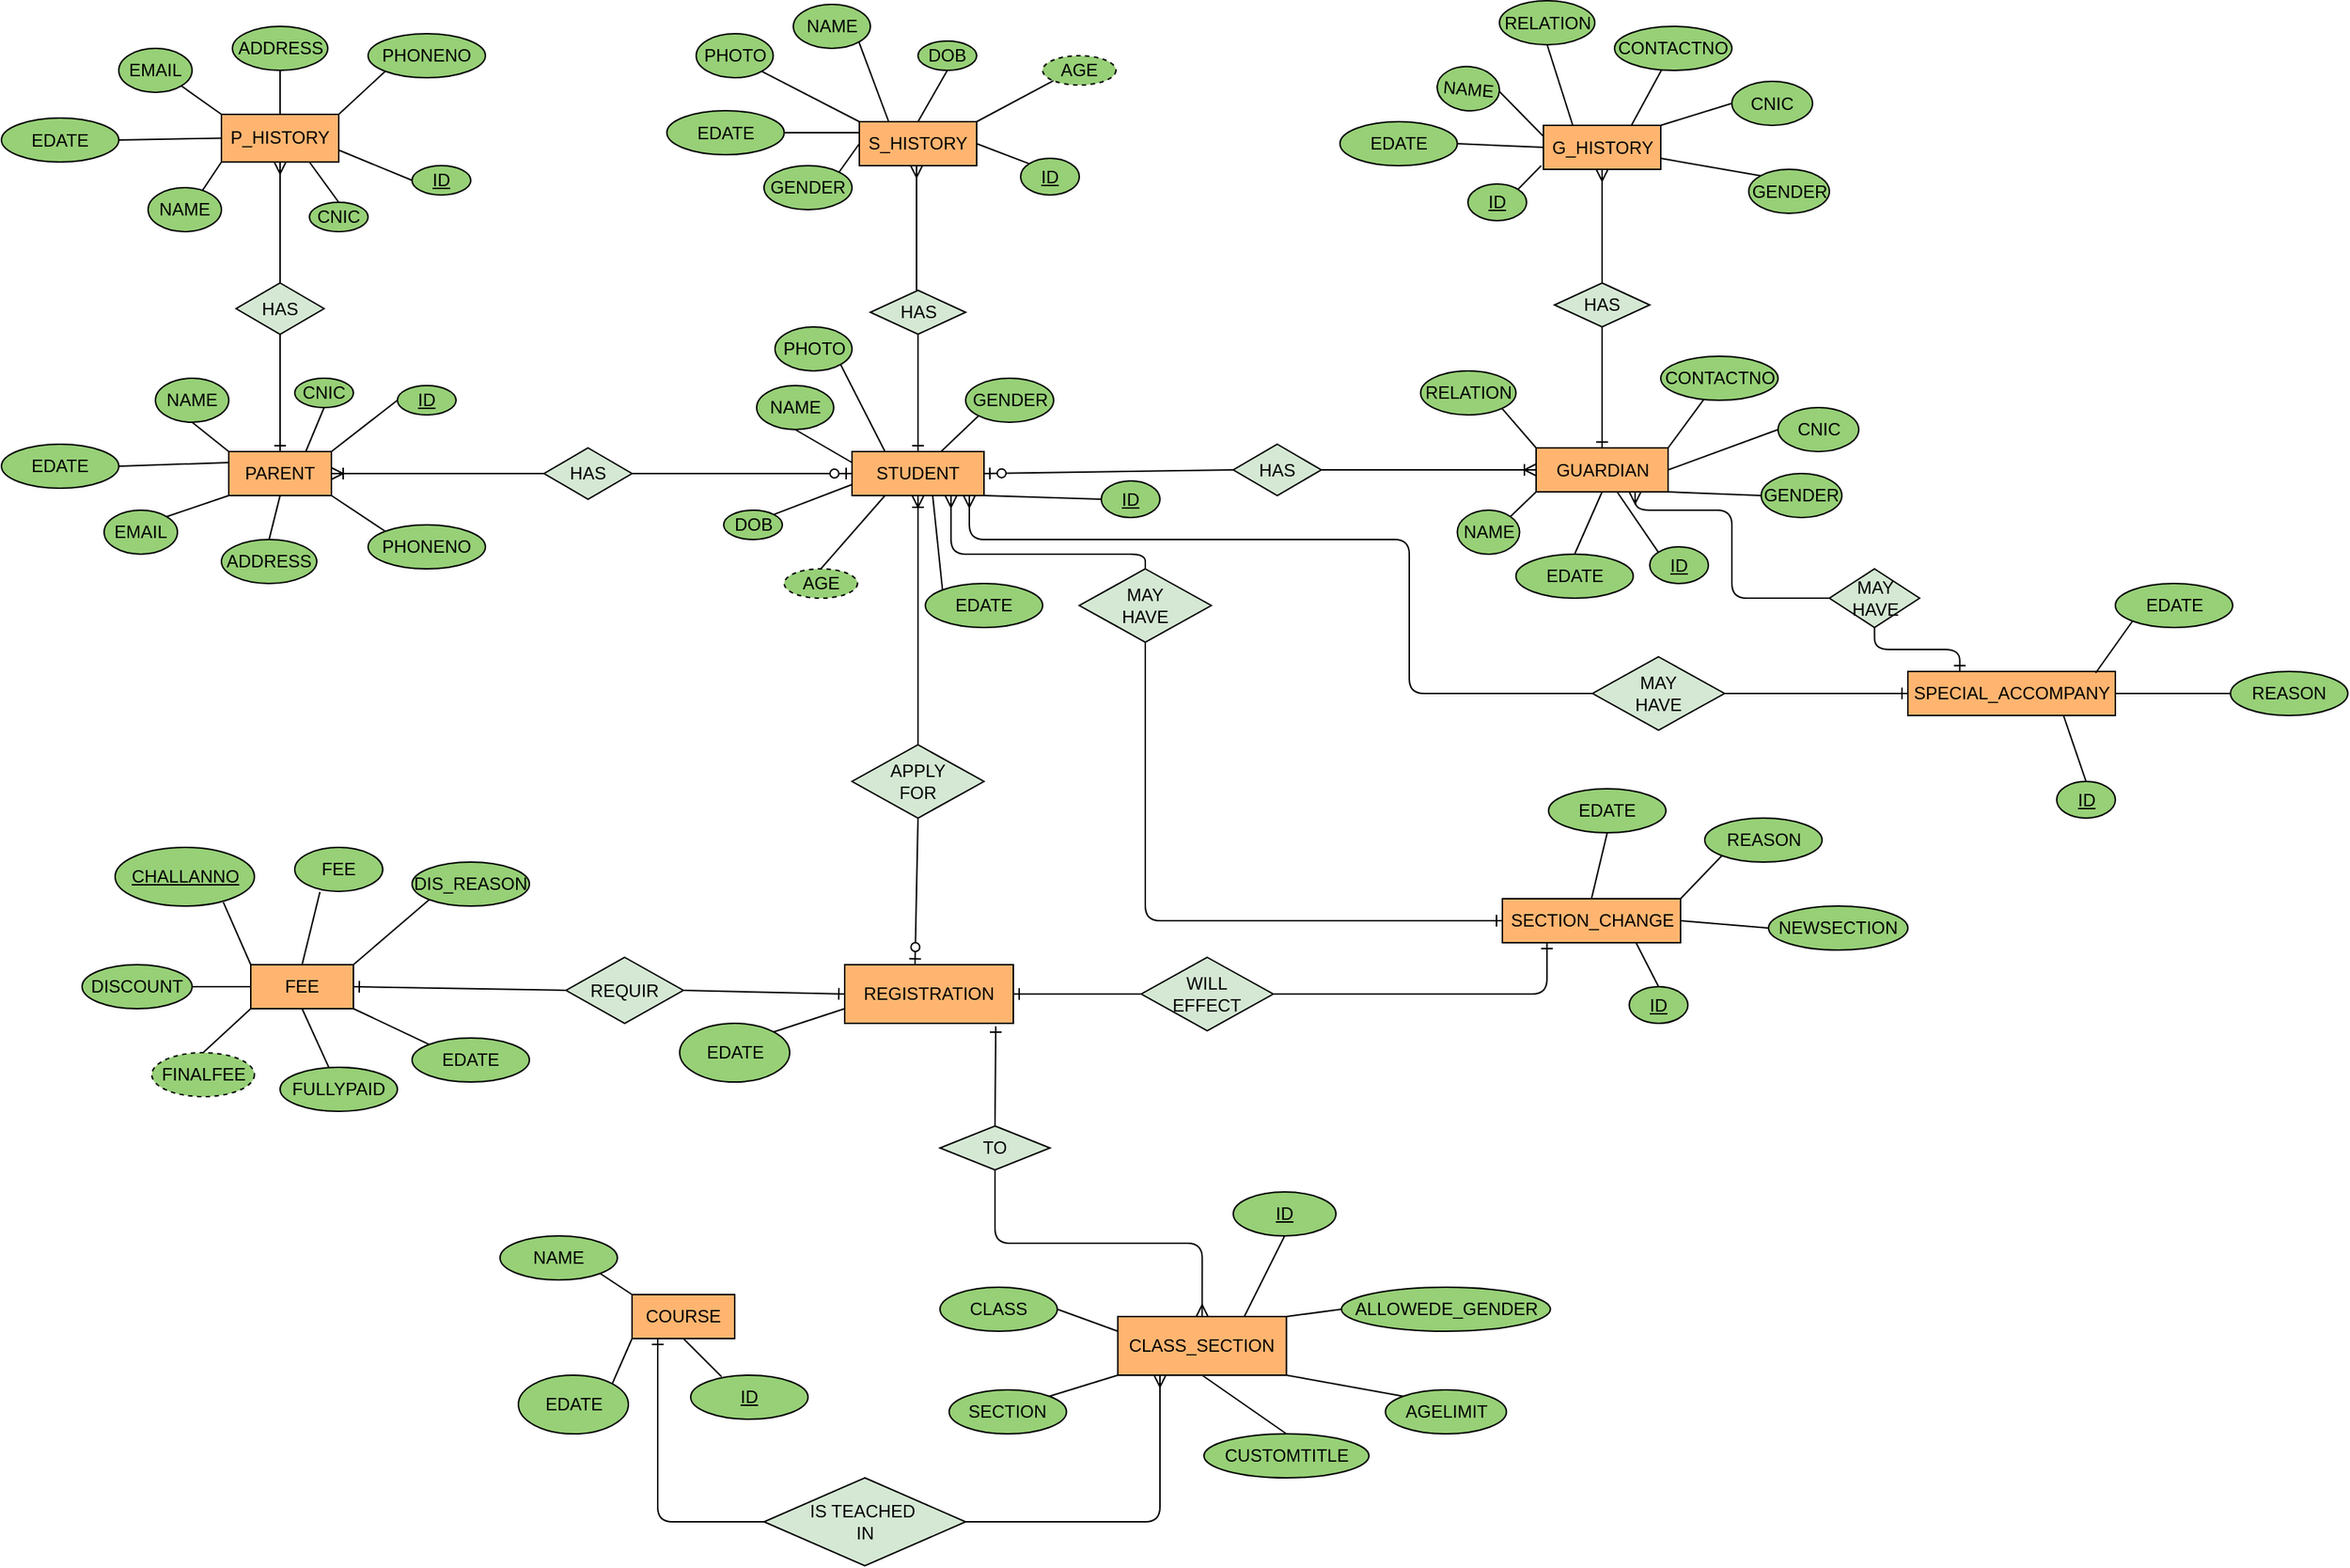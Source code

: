 <mxfile version="13.1.12" type="device"><diagram id="8uD-jXhlBX8NtSj0r2oE" name="Page-1"><mxGraphModel dx="1773" dy="402" grid="1" gridSize="10" guides="1" tooltips="1" connect="1" arrows="1" fold="1" page="1" pageScale="1" pageWidth="850" pageHeight="1400" math="0" shadow="0"><root><mxCell id="0"/><mxCell id="1" parent="0"/><mxCell id="AnhiPm68KOWgDpYzOY9c-1" value="STUDENT" style="whiteSpace=wrap;html=1;align=center;fillColor=#FFB570;" parent="1" vertex="1"><mxGeometry x="540" y="340" width="90" height="30" as="geometry"/></mxCell><mxCell id="AnhiPm68KOWgDpYzOY9c-2" value="ID" style="ellipse;whiteSpace=wrap;html=1;align=center;fontStyle=4;fillColor=#97D077;" parent="1" vertex="1"><mxGeometry x="710" y="360" width="40" height="25" as="geometry"/></mxCell><mxCell id="AnhiPm68KOWgDpYzOY9c-5" value="DOB" style="ellipse;whiteSpace=wrap;html=1;align=center;fillColor=#97D077;" parent="1" vertex="1"><mxGeometry x="452.5" y="380" width="40" height="20" as="geometry"/></mxCell><mxCell id="AnhiPm68KOWgDpYzOY9c-6" value="GENDER" style="ellipse;whiteSpace=wrap;html=1;align=center;fillColor=#97D077;" parent="1" vertex="1"><mxGeometry x="617.5" y="290" width="60" height="30" as="geometry"/></mxCell><mxCell id="AnhiPm68KOWgDpYzOY9c-7" value="AGE" style="ellipse;whiteSpace=wrap;html=1;align=center;dashed=1;fillColor=#97D077;" parent="1" vertex="1"><mxGeometry x="493.75" y="420" width="50" height="20" as="geometry"/></mxCell><mxCell id="AnhiPm68KOWgDpYzOY9c-8" value="NAME" style="ellipse;whiteSpace=wrap;html=1;align=center;fillColor=#97D077;" parent="1" vertex="1"><mxGeometry x="475" y="295" width="52.5" height="30" as="geometry"/></mxCell><mxCell id="AnhiPm68KOWgDpYzOY9c-9" value="HAS" style="shape=rhombus;perimeter=rhombusPerimeter;whiteSpace=wrap;html=1;align=center;fillColor=#D5E8D4;" parent="1" vertex="1"><mxGeometry x="552.5" y="230" width="65" height="30" as="geometry"/></mxCell><mxCell id="AnhiPm68KOWgDpYzOY9c-10" value="S_HISTORY" style="whiteSpace=wrap;html=1;align=center;fillColor=#FFB570;" parent="1" vertex="1"><mxGeometry x="545" y="115" width="80" height="30" as="geometry"/></mxCell><mxCell id="AnhiPm68KOWgDpYzOY9c-14" value="PARENT" style="whiteSpace=wrap;html=1;align=center;fillColor=#FFB570;" parent="1" vertex="1"><mxGeometry x="115" y="340" width="70" height="30" as="geometry"/></mxCell><mxCell id="AnhiPm68KOWgDpYzOY9c-15" value="HAS" style="shape=rhombus;perimeter=rhombusPerimeter;whiteSpace=wrap;html=1;align=center;fillColor=#D5E8D4;" parent="1" vertex="1"><mxGeometry x="120" y="225" width="60" height="35" as="geometry"/></mxCell><mxCell id="AnhiPm68KOWgDpYzOY9c-16" value="P_HISTORY" style="whiteSpace=wrap;html=1;align=center;fillColor=#FFB570;" parent="1" vertex="1"><mxGeometry x="110" y="110" width="80" height="32.5" as="geometry"/></mxCell><mxCell id="AnhiPm68KOWgDpYzOY9c-19" value="G_HISTORY" style="whiteSpace=wrap;html=1;align=center;fillColor=#FFB570;" parent="1" vertex="1"><mxGeometry x="1011.5" y="117.5" width="80" height="30" as="geometry"/></mxCell><mxCell id="AnhiPm68KOWgDpYzOY9c-20" value="HAS" style="shape=rhombus;perimeter=rhombusPerimeter;whiteSpace=wrap;html=1;align=center;fillColor=#D5E8D4;" parent="1" vertex="1"><mxGeometry x="1019" y="225" width="65" height="30" as="geometry"/></mxCell><mxCell id="AnhiPm68KOWgDpYzOY9c-21" value="GUARDIAN" style="whiteSpace=wrap;html=1;align=center;fillColor=#FFB570;" parent="1" vertex="1"><mxGeometry x="1006.5" y="337.5" width="90" height="30" as="geometry"/></mxCell><mxCell id="AnhiPm68KOWgDpYzOY9c-26" value="NAME" style="ellipse;whiteSpace=wrap;html=1;align=center;fillColor=#97D077;" parent="1" vertex="1"><mxGeometry x="500" y="35" width="52.5" height="30" as="geometry"/></mxCell><mxCell id="AnhiPm68KOWgDpYzOY9c-27" value="GENDER" style="ellipse;whiteSpace=wrap;html=1;align=center;fillColor=#97D077;" parent="1" vertex="1"><mxGeometry x="480" y="145" width="60" height="30" as="geometry"/></mxCell><mxCell id="AnhiPm68KOWgDpYzOY9c-28" value="AGE" style="ellipse;whiteSpace=wrap;html=1;align=center;dashed=1;fillColor=#97D077;" parent="1" vertex="1"><mxGeometry x="670" y="70" width="50" height="20" as="geometry"/></mxCell><mxCell id="AnhiPm68KOWgDpYzOY9c-29" value="DOB" style="ellipse;whiteSpace=wrap;html=1;align=center;fillColor=#97D077;" parent="1" vertex="1"><mxGeometry x="585" y="60" width="40" height="20" as="geometry"/></mxCell><mxCell id="AnhiPm68KOWgDpYzOY9c-30" value="ID" style="ellipse;whiteSpace=wrap;html=1;align=center;fontStyle=4;fillColor=#97D077;" parent="1" vertex="1"><mxGeometry x="655" y="140" width="40" height="25" as="geometry"/></mxCell><mxCell id="AnhiPm68KOWgDpYzOY9c-32" value="" style="endArrow=none;html=1;rounded=0;exitX=1;exitY=0;exitDx=0;exitDy=0;entryX=0;entryY=0.5;entryDx=0;entryDy=0;" parent="1" source="AnhiPm68KOWgDpYzOY9c-27" target="AnhiPm68KOWgDpYzOY9c-10" edge="1"><mxGeometry relative="1" as="geometry"><mxPoint x="495" y="230" as="sourcePoint"/><mxPoint x="655" y="230" as="targetPoint"/></mxGeometry></mxCell><mxCell id="AnhiPm68KOWgDpYzOY9c-33" value="" style="endArrow=none;html=1;rounded=0;exitX=1;exitY=1;exitDx=0;exitDy=0;entryX=0.25;entryY=0;entryDx=0;entryDy=0;" parent="1" source="AnhiPm68KOWgDpYzOY9c-26" target="AnhiPm68KOWgDpYzOY9c-10" edge="1"><mxGeometry relative="1" as="geometry"><mxPoint x="531.25" y="165" as="sourcePoint"/><mxPoint x="555" y="165" as="targetPoint"/></mxGeometry></mxCell><mxCell id="AnhiPm68KOWgDpYzOY9c-34" value="" style="endArrow=none;html=1;rounded=0;exitX=0.5;exitY=1;exitDx=0;exitDy=0;entryX=0.5;entryY=0;entryDx=0;entryDy=0;" parent="1" source="AnhiPm68KOWgDpYzOY9c-29" target="AnhiPm68KOWgDpYzOY9c-10" edge="1"><mxGeometry relative="1" as="geometry"><mxPoint x="562.223" y="125.657" as="sourcePoint"/><mxPoint x="575" y="150" as="targetPoint"/></mxGeometry></mxCell><mxCell id="AnhiPm68KOWgDpYzOY9c-35" value="" style="endArrow=none;html=1;rounded=0;exitX=0;exitY=1;exitDx=0;exitDy=0;entryX=1;entryY=0;entryDx=0;entryDy=0;" parent="1" source="AnhiPm68KOWgDpYzOY9c-28" target="AnhiPm68KOWgDpYzOY9c-10" edge="1"><mxGeometry relative="1" as="geometry"><mxPoint x="610" y="125" as="sourcePoint"/><mxPoint x="595" y="150" as="targetPoint"/></mxGeometry></mxCell><mxCell id="AnhiPm68KOWgDpYzOY9c-36" value="" style="endArrow=none;html=1;rounded=0;exitX=0;exitY=0;exitDx=0;exitDy=0;entryX=1;entryY=0.5;entryDx=0;entryDy=0;" parent="1" source="AnhiPm68KOWgDpYzOY9c-30" target="AnhiPm68KOWgDpYzOY9c-10" edge="1"><mxGeometry relative="1" as="geometry"><mxPoint x="655" y="130" as="sourcePoint"/><mxPoint x="635" y="150" as="targetPoint"/></mxGeometry></mxCell><mxCell id="AnhiPm68KOWgDpYzOY9c-37" value="" style="endArrow=none;html=1;rounded=0;exitX=0.5;exitY=1;exitDx=0;exitDy=0;entryX=0;entryY=0.25;entryDx=0;entryDy=0;" parent="1" source="AnhiPm68KOWgDpYzOY9c-8" target="AnhiPm68KOWgDpYzOY9c-1" edge="1"><mxGeometry relative="1" as="geometry"><mxPoint x="531.25" y="165" as="sourcePoint"/><mxPoint x="555" y="165" as="targetPoint"/></mxGeometry></mxCell><mxCell id="AnhiPm68KOWgDpYzOY9c-38" value="" style="endArrow=none;html=1;rounded=0;exitX=0;exitY=1;exitDx=0;exitDy=0;" parent="1" source="AnhiPm68KOWgDpYzOY9c-6" target="AnhiPm68KOWgDpYzOY9c-1" edge="1"><mxGeometry relative="1" as="geometry"><mxPoint x="547.223" y="315.657" as="sourcePoint"/><mxPoint x="550" y="337.5" as="targetPoint"/></mxGeometry></mxCell><mxCell id="AnhiPm68KOWgDpYzOY9c-39" value="" style="endArrow=none;html=1;rounded=0;exitX=0;exitY=0.5;exitDx=0;exitDy=0;entryX=1;entryY=1;entryDx=0;entryDy=0;" parent="1" source="AnhiPm68KOWgDpYzOY9c-2" target="AnhiPm68KOWgDpYzOY9c-1" edge="1"><mxGeometry relative="1" as="geometry"><mxPoint x="636.287" y="315.607" as="sourcePoint"/><mxPoint x="616.069" y="330" as="targetPoint"/></mxGeometry></mxCell><mxCell id="AnhiPm68KOWgDpYzOY9c-40" value="" style="endArrow=none;html=1;rounded=0;exitX=0.5;exitY=0;exitDx=0;exitDy=0;entryX=0.25;entryY=1;entryDx=0;entryDy=0;" parent="1" source="AnhiPm68KOWgDpYzOY9c-7" target="AnhiPm68KOWgDpYzOY9c-1" edge="1"><mxGeometry relative="1" as="geometry"><mxPoint x="665" y="367.5" as="sourcePoint"/><mxPoint x="640" y="360" as="targetPoint"/></mxGeometry></mxCell><mxCell id="AnhiPm68KOWgDpYzOY9c-41" value="" style="endArrow=none;html=1;rounded=0;exitX=1;exitY=0;exitDx=0;exitDy=0;entryX=0;entryY=0.75;entryDx=0;entryDy=0;" parent="1" source="AnhiPm68KOWgDpYzOY9c-5" target="AnhiPm68KOWgDpYzOY9c-1" edge="1"><mxGeometry relative="1" as="geometry"><mxPoint x="595" y="380" as="sourcePoint"/><mxPoint x="595" y="360" as="targetPoint"/></mxGeometry></mxCell><mxCell id="AnhiPm68KOWgDpYzOY9c-43" value="NAME" style="ellipse;whiteSpace=wrap;html=1;align=center;fillColor=#97D077;" parent="1" vertex="1"><mxGeometry x="65" y="290" width="50" height="30" as="geometry"/></mxCell><mxCell id="AnhiPm68KOWgDpYzOY9c-44" value="EMAIL" style="ellipse;whiteSpace=wrap;html=1;align=center;fillColor=#97D077;" parent="1" vertex="1"><mxGeometry x="30" y="380" width="50" height="30" as="geometry"/></mxCell><mxCell id="AnhiPm68KOWgDpYzOY9c-45" value="ADDRESS" style="ellipse;whiteSpace=wrap;html=1;align=center;fillColor=#97D077;" parent="1" vertex="1"><mxGeometry x="110" y="400" width="65" height="30" as="geometry"/></mxCell><mxCell id="AnhiPm68KOWgDpYzOY9c-46" value="PHONENO" style="ellipse;whiteSpace=wrap;html=1;align=center;fillColor=#97D077;" parent="1" vertex="1"><mxGeometry x="210" y="390" width="80" height="30" as="geometry"/></mxCell><mxCell id="AnhiPm68KOWgDpYzOY9c-47" value="CNIC" style="ellipse;whiteSpace=wrap;html=1;align=center;fillColor=#97D077;" parent="1" vertex="1"><mxGeometry x="160" y="290" width="40" height="20" as="geometry"/></mxCell><mxCell id="AnhiPm68KOWgDpYzOY9c-49" value="NAME" style="ellipse;whiteSpace=wrap;html=1;align=center;fillColor=#97D077;" parent="1" vertex="1"><mxGeometry x="60" y="160" width="50" height="30" as="geometry"/></mxCell><mxCell id="AnhiPm68KOWgDpYzOY9c-50" value="CNIC" style="ellipse;whiteSpace=wrap;html=1;align=center;fillColor=#97D077;" parent="1" vertex="1"><mxGeometry x="170" y="170" width="40" height="20" as="geometry"/></mxCell><mxCell id="AnhiPm68KOWgDpYzOY9c-51" value="EMAIL" style="ellipse;whiteSpace=wrap;html=1;align=center;fillColor=#97D077;" parent="1" vertex="1"><mxGeometry x="40" y="65" width="50" height="30" as="geometry"/></mxCell><mxCell id="AnhiPm68KOWgDpYzOY9c-52" value="PHONENO" style="ellipse;whiteSpace=wrap;html=1;align=center;fillColor=#97D077;" parent="1" vertex="1"><mxGeometry x="210" y="55" width="80" height="30" as="geometry"/></mxCell><mxCell id="AnhiPm68KOWgDpYzOY9c-53" value="ADDRESS" style="ellipse;whiteSpace=wrap;html=1;align=center;fillColor=#97D077;" parent="1" vertex="1"><mxGeometry x="117.5" y="50" width="65" height="30" as="geometry"/></mxCell><mxCell id="AnhiPm68KOWgDpYzOY9c-54" value="&lt;u&gt;ID&lt;/u&gt;" style="ellipse;whiteSpace=wrap;html=1;align=center;fillColor=#97D077;" parent="1" vertex="1"><mxGeometry x="230" y="295" width="40" height="20" as="geometry"/></mxCell><mxCell id="AnhiPm68KOWgDpYzOY9c-57" value="&lt;u&gt;ID&lt;/u&gt;" style="ellipse;whiteSpace=wrap;html=1;align=center;fillColor=#97D077;" parent="1" vertex="1"><mxGeometry x="240" y="145" width="40" height="20" as="geometry"/></mxCell><mxCell id="AnhiPm68KOWgDpYzOY9c-61" value="" style="endArrow=none;html=1;rounded=0;exitX=0.5;exitY=0;exitDx=0;exitDy=0;entryX=0.5;entryY=1;entryDx=0;entryDy=0;" parent="1" source="AnhiPm68KOWgDpYzOY9c-45" target="AnhiPm68KOWgDpYzOY9c-14" edge="1"><mxGeometry relative="1" as="geometry"><mxPoint x="340" y="330" as="sourcePoint"/><mxPoint x="500" y="330" as="targetPoint"/></mxGeometry></mxCell><mxCell id="AnhiPm68KOWgDpYzOY9c-62" value="" style="endArrow=none;html=1;rounded=0;exitX=0;exitY=0;exitDx=0;exitDy=0;entryX=1;entryY=1;entryDx=0;entryDy=0;" parent="1" source="AnhiPm68KOWgDpYzOY9c-46" target="AnhiPm68KOWgDpYzOY9c-14" edge="1"><mxGeometry relative="1" as="geometry"><mxPoint x="152.5" y="420" as="sourcePoint"/><mxPoint x="160" y="380" as="targetPoint"/></mxGeometry></mxCell><mxCell id="AnhiPm68KOWgDpYzOY9c-63" value="" style="endArrow=none;html=1;rounded=0;exitX=0;exitY=0.5;exitDx=0;exitDy=0;entryX=1;entryY=0;entryDx=0;entryDy=0;" parent="1" source="AnhiPm68KOWgDpYzOY9c-54" target="AnhiPm68KOWgDpYzOY9c-14" edge="1"><mxGeometry relative="1" as="geometry"><mxPoint x="221.716" y="394.393" as="sourcePoint"/><mxPoint x="195" y="380" as="targetPoint"/></mxGeometry></mxCell><mxCell id="AnhiPm68KOWgDpYzOY9c-64" value="" style="endArrow=none;html=1;rounded=0;exitX=0.5;exitY=1;exitDx=0;exitDy=0;entryX=0.75;entryY=0;entryDx=0;entryDy=0;" parent="1" source="AnhiPm68KOWgDpYzOY9c-47" target="AnhiPm68KOWgDpYzOY9c-14" edge="1"><mxGeometry relative="1" as="geometry"><mxPoint x="230" y="325" as="sourcePoint"/><mxPoint x="195" y="350" as="targetPoint"/></mxGeometry></mxCell><mxCell id="AnhiPm68KOWgDpYzOY9c-65" value="" style="endArrow=none;html=1;rounded=0;exitX=0.5;exitY=1;exitDx=0;exitDy=0;entryX=0;entryY=0;entryDx=0;entryDy=0;" parent="1" source="AnhiPm68KOWgDpYzOY9c-43" target="AnhiPm68KOWgDpYzOY9c-14" edge="1"><mxGeometry relative="1" as="geometry"><mxPoint x="190" y="320" as="sourcePoint"/><mxPoint x="177.5" y="350" as="targetPoint"/></mxGeometry></mxCell><mxCell id="AnhiPm68KOWgDpYzOY9c-66" value="" style="endArrow=none;html=1;rounded=0;exitX=1;exitY=0;exitDx=0;exitDy=0;entryX=0;entryY=1;entryDx=0;entryDy=0;" parent="1" source="AnhiPm68KOWgDpYzOY9c-44" target="AnhiPm68KOWgDpYzOY9c-14" edge="1"><mxGeometry relative="1" as="geometry"><mxPoint x="105" y="335" as="sourcePoint"/><mxPoint x="125" y="350" as="targetPoint"/></mxGeometry></mxCell><mxCell id="AnhiPm68KOWgDpYzOY9c-67" value="" style="endArrow=none;html=1;rounded=0;exitX=0.74;exitY=0.067;exitDx=0;exitDy=0;exitPerimeter=0;entryX=0;entryY=1;entryDx=0;entryDy=0;" parent="1" source="AnhiPm68KOWgDpYzOY9c-49" target="AnhiPm68KOWgDpYzOY9c-16" edge="1"><mxGeometry relative="1" as="geometry"><mxPoint x="340" y="130" as="sourcePoint"/><mxPoint x="500" y="130" as="targetPoint"/></mxGeometry></mxCell><mxCell id="AnhiPm68KOWgDpYzOY9c-68" value="" style="endArrow=none;html=1;rounded=0;exitX=0.75;exitY=1;exitDx=0;exitDy=0;entryX=0.5;entryY=0;entryDx=0;entryDy=0;" parent="1" source="AnhiPm68KOWgDpYzOY9c-16" target="AnhiPm68KOWgDpYzOY9c-50" edge="1"><mxGeometry relative="1" as="geometry"><mxPoint x="117" y="177.01" as="sourcePoint"/><mxPoint x="120" y="152.5" as="targetPoint"/></mxGeometry></mxCell><mxCell id="AnhiPm68KOWgDpYzOY9c-69" value="" style="endArrow=none;html=1;rounded=0;exitX=1;exitY=0.75;exitDx=0;exitDy=0;entryX=0;entryY=0.5;entryDx=0;entryDy=0;" parent="1" source="AnhiPm68KOWgDpYzOY9c-16" target="AnhiPm68KOWgDpYzOY9c-57" edge="1"><mxGeometry relative="1" as="geometry"><mxPoint x="180" y="152.5" as="sourcePoint"/><mxPoint x="200" y="180" as="targetPoint"/></mxGeometry></mxCell><mxCell id="AnhiPm68KOWgDpYzOY9c-70" value="" style="endArrow=none;html=1;rounded=0;exitX=1;exitY=0;exitDx=0;exitDy=0;entryX=0;entryY=1;entryDx=0;entryDy=0;" parent="1" source="AnhiPm68KOWgDpYzOY9c-16" target="AnhiPm68KOWgDpYzOY9c-52" edge="1"><mxGeometry relative="1" as="geometry"><mxPoint x="200" y="144.375" as="sourcePoint"/><mxPoint x="230" y="160" as="targetPoint"/></mxGeometry></mxCell><mxCell id="AnhiPm68KOWgDpYzOY9c-71" value="" style="endArrow=none;html=1;rounded=0;exitX=0.5;exitY=0;exitDx=0;exitDy=0;entryX=0.5;entryY=1;entryDx=0;entryDy=0;" parent="1" source="AnhiPm68KOWgDpYzOY9c-16" target="AnhiPm68KOWgDpYzOY9c-53" edge="1"><mxGeometry relative="1" as="geometry"><mxPoint x="200" y="120" as="sourcePoint"/><mxPoint x="230" y="110" as="targetPoint"/></mxGeometry></mxCell><mxCell id="AnhiPm68KOWgDpYzOY9c-72" value="" style="endArrow=none;html=1;rounded=0;exitX=0;exitY=0;exitDx=0;exitDy=0;entryX=1;entryY=1;entryDx=0;entryDy=0;" parent="1" source="AnhiPm68KOWgDpYzOY9c-16" target="AnhiPm68KOWgDpYzOY9c-51" edge="1"><mxGeometry relative="1" as="geometry"><mxPoint x="160" y="120" as="sourcePoint"/><mxPoint x="160" y="90" as="targetPoint"/></mxGeometry></mxCell><mxCell id="AnhiPm68KOWgDpYzOY9c-74" value="ID" style="ellipse;whiteSpace=wrap;html=1;align=center;fontStyle=4;fillColor=#97D077;" parent="1" vertex="1"><mxGeometry x="960" y="157.5" width="40" height="25" as="geometry"/></mxCell><mxCell id="AnhiPm68KOWgDpYzOY9c-75" value="NAME" style="ellipse;whiteSpace=wrap;html=1;align=center;fillColor=#97D077;rotation=5;" parent="1" vertex="1"><mxGeometry x="939" y="77.5" width="42.5" height="30" as="geometry"/></mxCell><mxCell id="AnhiPm68KOWgDpYzOY9c-76" value="CONTACTNO" style="ellipse;whiteSpace=wrap;html=1;align=center;fillColor=#97D077;" parent="1" vertex="1"><mxGeometry x="1060" y="50" width="80" height="30" as="geometry"/></mxCell><mxCell id="AnhiPm68KOWgDpYzOY9c-77" value="CNIC" style="ellipse;whiteSpace=wrap;html=1;align=center;fillColor=#97D077;" parent="1" vertex="1"><mxGeometry x="1140" y="87.5" width="55" height="30" as="geometry"/></mxCell><mxCell id="AnhiPm68KOWgDpYzOY9c-80" value="GENDER" style="ellipse;whiteSpace=wrap;html=1;align=center;fillColor=#97D077;" parent="1" vertex="1"><mxGeometry x="1151.5" y="147.5" width="55" height="30" as="geometry"/></mxCell><mxCell id="AnhiPm68KOWgDpYzOY9c-82" value="RELATION" style="ellipse;whiteSpace=wrap;html=1;align=center;fillColor=#97D077;" parent="1" vertex="1"><mxGeometry x="981.5" y="32.5" width="65" height="30" as="geometry"/></mxCell><mxCell id="AnhiPm68KOWgDpYzOY9c-84" value="ID" style="ellipse;whiteSpace=wrap;html=1;align=center;fontStyle=4;fillColor=#97D077;" parent="1" vertex="1"><mxGeometry x="1084" y="405" width="40" height="25" as="geometry"/></mxCell><mxCell id="AnhiPm68KOWgDpYzOY9c-87" value="RELATION" style="ellipse;whiteSpace=wrap;html=1;align=center;fillColor=#97D077;" parent="1" vertex="1"><mxGeometry x="927.75" y="285" width="65" height="30" as="geometry"/></mxCell><mxCell id="AnhiPm68KOWgDpYzOY9c-88" value="CONTACTNO" style="ellipse;whiteSpace=wrap;html=1;align=center;fillColor=#97D077;" parent="1" vertex="1"><mxGeometry x="1091.5" y="275" width="80" height="30" as="geometry"/></mxCell><mxCell id="AnhiPm68KOWgDpYzOY9c-89" value="CNIC" style="ellipse;whiteSpace=wrap;html=1;align=center;fillColor=#97D077;" parent="1" vertex="1"><mxGeometry x="1171.5" y="310" width="55" height="30" as="geometry"/></mxCell><mxCell id="AnhiPm68KOWgDpYzOY9c-90" value="GENDER" style="ellipse;whiteSpace=wrap;html=1;align=center;fillColor=#97D077;" parent="1" vertex="1"><mxGeometry x="1160" y="355" width="55" height="30" as="geometry"/></mxCell><mxCell id="AnhiPm68KOWgDpYzOY9c-91" value="NAME" style="ellipse;whiteSpace=wrap;html=1;align=center;fillColor=#97D077;" parent="1" vertex="1"><mxGeometry x="952.75" y="380" width="42.5" height="30" as="geometry"/></mxCell><mxCell id="AnhiPm68KOWgDpYzOY9c-96" value="" style="endArrow=none;html=1;rounded=0;exitX=0.5;exitY=1;exitDx=0;exitDy=0;entryX=0.25;entryY=0;entryDx=0;entryDy=0;" parent="1" source="AnhiPm68KOWgDpYzOY9c-82" target="AnhiPm68KOWgDpYzOY9c-19" edge="1"><mxGeometry relative="1" as="geometry"><mxPoint x="1090" y="225" as="sourcePoint"/><mxPoint x="1250" y="225" as="targetPoint"/></mxGeometry></mxCell><mxCell id="AnhiPm68KOWgDpYzOY9c-97" value="" style="endArrow=none;html=1;rounded=0;exitX=1;exitY=0.5;exitDx=0;exitDy=0;entryX=0;entryY=0.25;entryDx=0;entryDy=0;" parent="1" source="AnhiPm68KOWgDpYzOY9c-75" target="AnhiPm68KOWgDpYzOY9c-19" edge="1"><mxGeometry relative="1" as="geometry"><mxPoint x="1024" y="72.5" as="sourcePoint"/><mxPoint x="1041.5" y="127.5" as="targetPoint"/></mxGeometry></mxCell><mxCell id="AnhiPm68KOWgDpYzOY9c-98" value="" style="endArrow=none;html=1;rounded=0;exitX=1;exitY=0;exitDx=0;exitDy=0;" parent="1" source="AnhiPm68KOWgDpYzOY9c-74" edge="1"><mxGeometry relative="1" as="geometry"><mxPoint x="991.419" y="104.352" as="sourcePoint"/><mxPoint x="1010" y="145" as="targetPoint"/></mxGeometry></mxCell><mxCell id="AnhiPm68KOWgDpYzOY9c-99" value="" style="endArrow=none;html=1;rounded=0;exitX=0;exitY=0;exitDx=0;exitDy=0;entryX=1;entryY=0.75;entryDx=0;entryDy=0;" parent="1" source="AnhiPm68KOWgDpYzOY9c-80" target="AnhiPm68KOWgDpYzOY9c-19" edge="1"><mxGeometry relative="1" as="geometry"><mxPoint x="1004.428" y="171.343" as="sourcePoint"/><mxPoint x="1020" y="155" as="targetPoint"/></mxGeometry></mxCell><mxCell id="AnhiPm68KOWgDpYzOY9c-100" value="" style="endArrow=none;html=1;rounded=0;exitX=0.75;exitY=0;exitDx=0;exitDy=0;" parent="1" source="AnhiPm68KOWgDpYzOY9c-19" target="AnhiPm68KOWgDpYzOY9c-76" edge="1"><mxGeometry relative="1" as="geometry"><mxPoint x="1169.734" y="161.797" as="sourcePoint"/><mxPoint x="1101.5" y="150" as="targetPoint"/></mxGeometry></mxCell><mxCell id="AnhiPm68KOWgDpYzOY9c-101" value="" style="endArrow=none;html=1;rounded=0;entryX=0;entryY=0.5;entryDx=0;entryDy=0;exitX=1;exitY=0;exitDx=0;exitDy=0;" parent="1" source="AnhiPm68KOWgDpYzOY9c-19" target="AnhiPm68KOWgDpYzOY9c-77" edge="1"><mxGeometry relative="1" as="geometry"><mxPoint x="1090" y="128" as="sourcePoint"/><mxPoint x="1102.083" y="89.703" as="targetPoint"/></mxGeometry></mxCell><mxCell id="AnhiPm68KOWgDpYzOY9c-102" value="" style="endArrow=none;html=1;rounded=0;exitX=1;exitY=1;exitDx=0;exitDy=0;entryX=0;entryY=0;entryDx=0;entryDy=0;" parent="1" source="AnhiPm68KOWgDpYzOY9c-87" target="AnhiPm68KOWgDpYzOY9c-21" edge="1"><mxGeometry relative="1" as="geometry"><mxPoint x="1004.428" y="171.343" as="sourcePoint"/><mxPoint x="1020" y="155" as="targetPoint"/></mxGeometry></mxCell><mxCell id="AnhiPm68KOWgDpYzOY9c-103" value="" style="endArrow=none;html=1;rounded=0;entryX=1;entryY=0;entryDx=0;entryDy=0;" parent="1" source="AnhiPm68KOWgDpYzOY9c-88" target="AnhiPm68KOWgDpYzOY9c-21" edge="1"><mxGeometry relative="1" as="geometry"><mxPoint x="993.052" y="320.689" as="sourcePoint"/><mxPoint x="1016.5" y="347.5" as="targetPoint"/></mxGeometry></mxCell><mxCell id="AnhiPm68KOWgDpYzOY9c-104" value="" style="endArrow=none;html=1;rounded=0;entryX=1;entryY=0.5;entryDx=0;entryDy=0;exitX=0;exitY=0.5;exitDx=0;exitDy=0;" parent="1" source="AnhiPm68KOWgDpYzOY9c-89" target="AnhiPm68KOWgDpYzOY9c-21" edge="1"><mxGeometry relative="1" as="geometry"><mxPoint x="1128.127" y="324.137" as="sourcePoint"/><mxPoint x="1106.5" y="347.5" as="targetPoint"/></mxGeometry></mxCell><mxCell id="AnhiPm68KOWgDpYzOY9c-105" value="" style="endArrow=none;html=1;rounded=0;entryX=1;entryY=1;entryDx=0;entryDy=0;exitX=0;exitY=0.5;exitDx=0;exitDy=0;" parent="1" source="AnhiPm68KOWgDpYzOY9c-90" target="AnhiPm68KOWgDpYzOY9c-21" edge="1"><mxGeometry relative="1" as="geometry"><mxPoint x="1201.5" y="330" as="sourcePoint"/><mxPoint x="1106.5" y="362.5" as="targetPoint"/></mxGeometry></mxCell><mxCell id="AnhiPm68KOWgDpYzOY9c-106" value="" style="endArrow=none;html=1;rounded=0;exitX=0;exitY=0;exitDx=0;exitDy=0;" parent="1" source="AnhiPm68KOWgDpYzOY9c-84" target="AnhiPm68KOWgDpYzOY9c-21" edge="1"><mxGeometry relative="1" as="geometry"><mxPoint x="1191.5" y="380" as="sourcePoint"/><mxPoint x="1106.5" y="377.5" as="targetPoint"/></mxGeometry></mxCell><mxCell id="AnhiPm68KOWgDpYzOY9c-107" value="" style="endArrow=none;html=1;rounded=0;exitX=0;exitY=1;exitDx=0;exitDy=0;entryX=1;entryY=0;entryDx=0;entryDy=0;" parent="1" source="AnhiPm68KOWgDpYzOY9c-21" target="AnhiPm68KOWgDpYzOY9c-91" edge="1"><mxGeometry relative="1" as="geometry"><mxPoint x="1141.5" y="420" as="sourcePoint"/><mxPoint x="1082.37" y="377.5" as="targetPoint"/></mxGeometry></mxCell><mxCell id="AnhiPm68KOWgDpYzOY9c-109" value="HAS" style="shape=rhombus;perimeter=rhombusPerimeter;whiteSpace=wrap;html=1;align=center;fillColor=#D5E8D4;" parent="1" vertex="1"><mxGeometry x="330" y="337.5" width="60" height="35" as="geometry"/></mxCell><mxCell id="AnhiPm68KOWgDpYzOY9c-110" value="HAS" style="shape=rhombus;perimeter=rhombusPerimeter;whiteSpace=wrap;html=1;align=center;fillColor=#D5E8D4;" parent="1" vertex="1"><mxGeometry x="800" y="335" width="60" height="35" as="geometry"/></mxCell><mxCell id="AnhiPm68KOWgDpYzOY9c-116" value="" style="fontSize=12;html=1;endArrow=ERone;endFill=1;entryX=0.5;entryY=0;entryDx=0;entryDy=0;exitX=0.5;exitY=1;exitDx=0;exitDy=0;" parent="1" source="AnhiPm68KOWgDpYzOY9c-15" target="AnhiPm68KOWgDpYzOY9c-14" edge="1"><mxGeometry width="100" height="100" relative="1" as="geometry"><mxPoint x="143" y="260" as="sourcePoint"/><mxPoint x="480" y="180" as="targetPoint"/></mxGeometry></mxCell><mxCell id="AnhiPm68KOWgDpYzOY9c-117" value="" style="fontSize=12;html=1;endArrow=ERmany;entryX=0.5;entryY=1;entryDx=0;entryDy=0;exitX=0.5;exitY=0;exitDx=0;exitDy=0;" parent="1" source="AnhiPm68KOWgDpYzOY9c-15" target="AnhiPm68KOWgDpYzOY9c-16" edge="1"><mxGeometry width="100" height="100" relative="1" as="geometry"><mxPoint x="380" y="280" as="sourcePoint"/><mxPoint x="480" y="180" as="targetPoint"/></mxGeometry></mxCell><mxCell id="AnhiPm68KOWgDpYzOY9c-118" value="" style="fontSize=12;html=1;endArrow=ERmany;" parent="1" edge="1"><mxGeometry width="100" height="100" relative="1" as="geometry"><mxPoint x="584" y="230" as="sourcePoint"/><mxPoint x="584" y="145" as="targetPoint"/></mxGeometry></mxCell><mxCell id="AnhiPm68KOWgDpYzOY9c-119" value="" style="fontSize=12;html=1;endArrow=ERone;endFill=1;entryX=0.5;entryY=0;entryDx=0;entryDy=0;exitX=0.5;exitY=1;exitDx=0;exitDy=0;" parent="1" source="AnhiPm68KOWgDpYzOY9c-9" target="AnhiPm68KOWgDpYzOY9c-1" edge="1"><mxGeometry width="100" height="100" relative="1" as="geometry"><mxPoint x="560.0" y="257.5" as="sourcePoint"/><mxPoint x="560.0" y="337.5" as="targetPoint"/></mxGeometry></mxCell><mxCell id="AnhiPm68KOWgDpYzOY9c-120" value="" style="fontSize=12;html=1;endArrow=ERmany;entryX=0.5;entryY=1;entryDx=0;entryDy=0;exitX=0.5;exitY=0;exitDx=0;exitDy=0;" parent="1" source="AnhiPm68KOWgDpYzOY9c-20" target="AnhiPm68KOWgDpYzOY9c-19" edge="1"><mxGeometry width="100" height="100" relative="1" as="geometry"><mxPoint x="1030" y="240" as="sourcePoint"/><mxPoint x="1030" y="155" as="targetPoint"/></mxGeometry></mxCell><mxCell id="AnhiPm68KOWgDpYzOY9c-121" value="" style="fontSize=12;html=1;endArrow=ERone;endFill=1;exitX=0.5;exitY=1;exitDx=0;exitDy=0;" parent="1" source="AnhiPm68KOWgDpYzOY9c-20" target="AnhiPm68KOWgDpYzOY9c-21" edge="1"><mxGeometry width="100" height="100" relative="1" as="geometry"><mxPoint x="595" y="270" as="sourcePoint"/><mxPoint x="595" y="350" as="targetPoint"/></mxGeometry></mxCell><mxCell id="AnhiPm68KOWgDpYzOY9c-123" value="" style="fontSize=12;html=1;endArrow=ERoneToMany;entryX=1;entryY=0.5;entryDx=0;entryDy=0;exitX=0;exitY=0.5;exitDx=0;exitDy=0;" parent="1" source="AnhiPm68KOWgDpYzOY9c-109" target="AnhiPm68KOWgDpYzOY9c-14" edge="1"><mxGeometry width="100" height="100" relative="1" as="geometry"><mxPoint x="520" y="400" as="sourcePoint"/><mxPoint x="620" y="300" as="targetPoint"/></mxGeometry></mxCell><mxCell id="AnhiPm68KOWgDpYzOY9c-125" value="" style="edgeStyle=entityRelationEdgeStyle;fontSize=12;html=1;endArrow=ERzeroToOne;endFill=1;entryX=0;entryY=0.5;entryDx=0;entryDy=0;exitX=1;exitY=0.5;exitDx=0;exitDy=0;" parent="1" source="AnhiPm68KOWgDpYzOY9c-109" target="AnhiPm68KOWgDpYzOY9c-1" edge="1"><mxGeometry width="100" height="100" relative="1" as="geometry"><mxPoint x="520" y="400" as="sourcePoint"/><mxPoint x="620" y="300" as="targetPoint"/></mxGeometry></mxCell><mxCell id="AnhiPm68KOWgDpYzOY9c-127" value="" style="fontSize=12;html=1;endArrow=ERzeroToOne;endFill=1;entryX=1;entryY=0.5;entryDx=0;entryDy=0;exitX=0;exitY=0.5;exitDx=0;exitDy=0;" parent="1" source="AnhiPm68KOWgDpYzOY9c-110" target="AnhiPm68KOWgDpYzOY9c-1" edge="1"><mxGeometry width="100" height="100" relative="1" as="geometry"><mxPoint x="400.0" y="365" as="sourcePoint"/><mxPoint x="550" y="365" as="targetPoint"/></mxGeometry></mxCell><mxCell id="AnhiPm68KOWgDpYzOY9c-128" value="" style="fontSize=12;html=1;endArrow=ERoneToMany;entryX=0;entryY=0.5;entryDx=0;entryDy=0;exitX=1;exitY=0.5;exitDx=0;exitDy=0;" parent="1" source="AnhiPm68KOWgDpYzOY9c-110" target="AnhiPm68KOWgDpYzOY9c-21" edge="1"><mxGeometry width="100" height="100" relative="1" as="geometry"><mxPoint x="927.75" y="394.41" as="sourcePoint"/><mxPoint x="782.75" y="394.41" as="targetPoint"/></mxGeometry></mxCell><mxCell id="AnhiPm68KOWgDpYzOY9c-131" value="REGISTRATION" style="whiteSpace=wrap;html=1;align=center;fillColor=#FFB570;" parent="1" vertex="1"><mxGeometry x="535" y="690" width="115" height="40" as="geometry"/></mxCell><mxCell id="AnhiPm68KOWgDpYzOY9c-132" value="APPLY&lt;br&gt;FOR" style="shape=rhombus;perimeter=rhombusPerimeter;whiteSpace=wrap;html=1;align=center;fillColor=#D5E8D4;" parent="1" vertex="1"><mxGeometry x="540" y="540" width="90" height="50" as="geometry"/></mxCell><mxCell id="AnhiPm68KOWgDpYzOY9c-133" value="" style="fontSize=12;html=1;endArrow=ERzeroToOne;endFill=1;exitX=0.5;exitY=1;exitDx=0;exitDy=0;entryX=0.417;entryY=0;entryDx=0;entryDy=0;entryPerimeter=0;" parent="1" source="AnhiPm68KOWgDpYzOY9c-132" target="AnhiPm68KOWgDpYzOY9c-131" edge="1"><mxGeometry width="100" height="100" relative="1" as="geometry"><mxPoint x="690" y="560" as="sourcePoint"/><mxPoint x="730" y="510" as="targetPoint"/></mxGeometry></mxCell><mxCell id="AnhiPm68KOWgDpYzOY9c-134" value="" style="fontSize=12;html=1;endArrow=ERoneToMany;entryX=0.5;entryY=1;entryDx=0;entryDy=0;exitX=0.5;exitY=0;exitDx=0;exitDy=0;" parent="1" source="AnhiPm68KOWgDpYzOY9c-132" target="AnhiPm68KOWgDpYzOY9c-1" edge="1"><mxGeometry width="100" height="100" relative="1" as="geometry"><mxPoint x="585" y="530" as="sourcePoint"/><mxPoint x="780" y="510" as="targetPoint"/></mxGeometry></mxCell><mxCell id="AnhiPm68KOWgDpYzOY9c-135" value="REQUIR" style="shape=rhombus;perimeter=rhombusPerimeter;whiteSpace=wrap;html=1;align=center;fillColor=#D5E8D4;" parent="1" vertex="1"><mxGeometry x="345" y="685" width="80" height="45" as="geometry"/></mxCell><mxCell id="AnhiPm68KOWgDpYzOY9c-138" value="FEE" style="whiteSpace=wrap;html=1;align=center;fillColor=#FFB570;" parent="1" vertex="1"><mxGeometry x="130" y="690" width="70" height="30" as="geometry"/></mxCell><mxCell id="AnhiPm68KOWgDpYzOY9c-139" value="CHALLANNO" style="ellipse;whiteSpace=wrap;html=1;align=center;fontStyle=4;fillColor=#97D077;" parent="1" vertex="1"><mxGeometry x="37.5" y="610" width="95" height="40" as="geometry"/></mxCell><mxCell id="AnhiPm68KOWgDpYzOY9c-140" value="FEE" style="ellipse;whiteSpace=wrap;html=1;align=center;fillColor=#97D077;" parent="1" vertex="1"><mxGeometry x="160" y="610" width="60" height="30" as="geometry"/></mxCell><mxCell id="AnhiPm68KOWgDpYzOY9c-141" value="DISCOUNT" style="ellipse;whiteSpace=wrap;html=1;align=center;fillColor=#97D077;" parent="1" vertex="1"><mxGeometry x="15" y="690" width="75" height="30" as="geometry"/></mxCell><mxCell id="AnhiPm68KOWgDpYzOY9c-142" value="FINALFEE" style="ellipse;whiteSpace=wrap;html=1;align=center;dashed=1;fillColor=#97D077;" parent="1" vertex="1"><mxGeometry x="62.5" y="750" width="70" height="30" as="geometry"/></mxCell><mxCell id="AnhiPm68KOWgDpYzOY9c-143" value="FULLYPAID" style="ellipse;whiteSpace=wrap;html=1;align=center;fillColor=#97D077;" parent="1" vertex="1"><mxGeometry x="150" y="760" width="80" height="30" as="geometry"/></mxCell><mxCell id="AnhiPm68KOWgDpYzOY9c-144" value="DIS_REASON" style="ellipse;whiteSpace=wrap;html=1;align=center;fillColor=#97D077;" parent="1" vertex="1"><mxGeometry x="240" y="620" width="80" height="30" as="geometry"/></mxCell><mxCell id="AnhiPm68KOWgDpYzOY9c-145" value="" style="fontSize=12;html=1;endArrow=ERone;endFill=1;entryX=1;entryY=0.5;entryDx=0;entryDy=0;exitX=0;exitY=0.5;exitDx=0;exitDy=0;" parent="1" source="AnhiPm68KOWgDpYzOY9c-135" target="AnhiPm68KOWgDpYzOY9c-138" edge="1"><mxGeometry width="100" height="100" relative="1" as="geometry"><mxPoint x="310" y="730" as="sourcePoint"/><mxPoint x="410" y="630" as="targetPoint"/></mxGeometry></mxCell><mxCell id="AnhiPm68KOWgDpYzOY9c-146" value="" style="fontSize=12;html=1;endArrow=ERone;endFill=1;entryX=0;entryY=0.5;entryDx=0;entryDy=0;exitX=1;exitY=0.5;exitDx=0;exitDy=0;" parent="1" source="AnhiPm68KOWgDpYzOY9c-135" target="AnhiPm68KOWgDpYzOY9c-131" edge="1"><mxGeometry width="100" height="100" relative="1" as="geometry"><mxPoint x="355.0" y="717.5" as="sourcePoint"/><mxPoint x="210.0" y="715.0" as="targetPoint"/></mxGeometry></mxCell><mxCell id="AnhiPm68KOWgDpYzOY9c-147" value="" style="endArrow=none;html=1;rounded=0;exitX=0.777;exitY=0.937;exitDx=0;exitDy=0;exitPerimeter=0;entryX=0;entryY=0;entryDx=0;entryDy=0;" parent="1" source="AnhiPm68KOWgDpYzOY9c-139" target="AnhiPm68KOWgDpYzOY9c-138" edge="1"><mxGeometry relative="1" as="geometry"><mxPoint x="280" y="680" as="sourcePoint"/><mxPoint x="440" y="680" as="targetPoint"/></mxGeometry></mxCell><mxCell id="AnhiPm68KOWgDpYzOY9c-148" value="" style="endArrow=none;html=1;rounded=0;exitX=1;exitY=0.5;exitDx=0;exitDy=0;entryX=0;entryY=0.5;entryDx=0;entryDy=0;" parent="1" source="AnhiPm68KOWgDpYzOY9c-141" target="AnhiPm68KOWgDpYzOY9c-138" edge="1"><mxGeometry relative="1" as="geometry"><mxPoint x="121.315" y="657.48" as="sourcePoint"/><mxPoint x="140.0" y="700" as="targetPoint"/></mxGeometry></mxCell><mxCell id="AnhiPm68KOWgDpYzOY9c-149" value="" style="endArrow=none;html=1;rounded=0;exitX=0.5;exitY=0;exitDx=0;exitDy=0;entryX=0;entryY=1;entryDx=0;entryDy=0;" parent="1" source="AnhiPm68KOWgDpYzOY9c-142" target="AnhiPm68KOWgDpYzOY9c-138" edge="1"><mxGeometry relative="1" as="geometry"><mxPoint x="100.0" y="715.0" as="sourcePoint"/><mxPoint x="140.0" y="715.0" as="targetPoint"/></mxGeometry></mxCell><mxCell id="AnhiPm68KOWgDpYzOY9c-150" value="" style="endArrow=none;html=1;rounded=0;entryX=0.5;entryY=1;entryDx=0;entryDy=0;" parent="1" source="AnhiPm68KOWgDpYzOY9c-143" target="AnhiPm68KOWgDpYzOY9c-138" edge="1"><mxGeometry relative="1" as="geometry"><mxPoint x="135.0" y="760.0" as="sourcePoint"/><mxPoint x="140.0" y="730.0" as="targetPoint"/></mxGeometry></mxCell><mxCell id="AnhiPm68KOWgDpYzOY9c-151" value="" style="endArrow=none;html=1;rounded=0;exitX=0.286;exitY=1.014;exitDx=0;exitDy=0;entryX=0.5;entryY=0;entryDx=0;entryDy=0;exitPerimeter=0;" parent="1" source="AnhiPm68KOWgDpYzOY9c-140" target="AnhiPm68KOWgDpYzOY9c-138" edge="1"><mxGeometry relative="1" as="geometry"><mxPoint x="220.872" y="764.72" as="sourcePoint"/><mxPoint x="210.0" y="730.0" as="targetPoint"/></mxGeometry></mxCell><mxCell id="AnhiPm68KOWgDpYzOY9c-152" value="" style="endArrow=none;html=1;rounded=0;exitX=0;exitY=1;exitDx=0;exitDy=0;" parent="1" source="AnhiPm68KOWgDpYzOY9c-144" edge="1"><mxGeometry relative="1" as="geometry"><mxPoint x="187.16" y="650.42" as="sourcePoint"/><mxPoint x="200" y="690" as="targetPoint"/></mxGeometry></mxCell><mxCell id="AnhiPm68KOWgDpYzOY9c-153" value="CLASS_SECTION" style="whiteSpace=wrap;html=1;align=center;fillColor=#FFB570;" parent="1" vertex="1"><mxGeometry x="721.25" y="930" width="115" height="40" as="geometry"/></mxCell><mxCell id="4p_8rR5zs6RNIWSPyUJ6-3" value="CLASS" style="ellipse;whiteSpace=wrap;html=1;align=center;fillColor=#97D077;" parent="1" vertex="1"><mxGeometry x="600" y="910" width="80" height="30" as="geometry"/></mxCell><mxCell id="4p_8rR5zs6RNIWSPyUJ6-4" value="SECTION" style="ellipse;whiteSpace=wrap;html=1;align=center;fillColor=#97D077;" parent="1" vertex="1"><mxGeometry x="606.25" y="980" width="80" height="30" as="geometry"/></mxCell><mxCell id="4p_8rR5zs6RNIWSPyUJ6-5" value="CUSTOMTITLE" style="ellipse;whiteSpace=wrap;html=1;align=center;fillColor=#97D077;" parent="1" vertex="1"><mxGeometry x="780" y="1010" width="112.5" height="30" as="geometry"/></mxCell><mxCell id="4p_8rR5zs6RNIWSPyUJ6-7" value="ALLOWEDE_GENDER" style="ellipse;whiteSpace=wrap;html=1;align=center;fillColor=#97D077;" parent="1" vertex="1"><mxGeometry x="873.75" y="910" width="142.5" height="30" as="geometry"/></mxCell><mxCell id="4p_8rR5zs6RNIWSPyUJ6-9" value="AGELIMIT" style="ellipse;whiteSpace=wrap;html=1;align=center;fillColor=#97D077;" parent="1" vertex="1"><mxGeometry x="903.75" y="980" width="82.5" height="30" as="geometry"/></mxCell><mxCell id="4p_8rR5zs6RNIWSPyUJ6-12" value="" style="endArrow=none;html=1;rounded=0;exitX=1;exitY=0.5;exitDx=0;exitDy=0;entryX=0;entryY=0.25;entryDx=0;entryDy=0;" parent="1" source="4p_8rR5zs6RNIWSPyUJ6-3" target="AnhiPm68KOWgDpYzOY9c-153" edge="1"><mxGeometry relative="1" as="geometry"><mxPoint x="596.25" y="860" as="sourcePoint"/><mxPoint x="756.25" y="860" as="targetPoint"/></mxGeometry></mxCell><mxCell id="4p_8rR5zs6RNIWSPyUJ6-13" value="" style="endArrow=none;html=1;rounded=0;exitX=1;exitY=0;exitDx=0;exitDy=0;entryX=0;entryY=1;entryDx=0;entryDy=0;" parent="1" source="4p_8rR5zs6RNIWSPyUJ6-4" target="AnhiPm68KOWgDpYzOY9c-153" edge="1"><mxGeometry relative="1" as="geometry"><mxPoint x="690" y="935" as="sourcePoint"/><mxPoint x="731.25" y="950" as="targetPoint"/></mxGeometry></mxCell><mxCell id="4p_8rR5zs6RNIWSPyUJ6-14" value="" style="endArrow=none;html=1;rounded=0;exitX=0.5;exitY=0;exitDx=0;exitDy=0;entryX=0.5;entryY=1;entryDx=0;entryDy=0;" parent="1" source="4p_8rR5zs6RNIWSPyUJ6-5" target="AnhiPm68KOWgDpYzOY9c-153" edge="1"><mxGeometry relative="1" as="geometry"><mxPoint x="704.534" y="994.393" as="sourcePoint"/><mxPoint x="731.25" y="980" as="targetPoint"/></mxGeometry></mxCell><mxCell id="4p_8rR5zs6RNIWSPyUJ6-15" value="" style="endArrow=none;html=1;rounded=0;exitX=0;exitY=0;exitDx=0;exitDy=0;entryX=1;entryY=1;entryDx=0;entryDy=0;" parent="1" source="4p_8rR5zs6RNIWSPyUJ6-9" target="AnhiPm68KOWgDpYzOY9c-153" edge="1"><mxGeometry relative="1" as="geometry"><mxPoint x="805" y="1010" as="sourcePoint"/><mxPoint x="788.75" y="980" as="targetPoint"/></mxGeometry></mxCell><mxCell id="4p_8rR5zs6RNIWSPyUJ6-17" value="" style="endArrow=none;html=1;rounded=0;exitX=0;exitY=0.5;exitDx=0;exitDy=0;entryX=1;entryY=0;entryDx=0;entryDy=0;" parent="1" source="4p_8rR5zs6RNIWSPyUJ6-7" target="AnhiPm68KOWgDpYzOY9c-153" edge="1"><mxGeometry relative="1" as="geometry"><mxPoint x="925.921" y="994.361" as="sourcePoint"/><mxPoint x="846.25" y="980" as="targetPoint"/></mxGeometry></mxCell><mxCell id="4p_8rR5zs6RNIWSPyUJ6-18" value="COURSE" style="whiteSpace=wrap;html=1;align=center;fillColor=#FFB570;" parent="1" vertex="1"><mxGeometry x="390" y="915" width="70" height="30" as="geometry"/></mxCell><mxCell id="4p_8rR5zs6RNIWSPyUJ6-20" value="NAME" style="ellipse;whiteSpace=wrap;html=1;align=center;fillColor=#97D077;" parent="1" vertex="1"><mxGeometry x="300" y="875" width="80" height="30" as="geometry"/></mxCell><mxCell id="4p_8rR5zs6RNIWSPyUJ6-21" value="&lt;u&gt;ID&lt;/u&gt;" style="ellipse;whiteSpace=wrap;html=1;align=center;fillColor=#97D077;" parent="1" vertex="1"><mxGeometry x="430" y="970" width="80" height="30" as="geometry"/></mxCell><mxCell id="4p_8rR5zs6RNIWSPyUJ6-22" value="EDATE" style="ellipse;whiteSpace=wrap;html=1;align=center;fillColor=#97D077;" parent="1" vertex="1"><mxGeometry x="-40" y="335" width="80" height="30" as="geometry"/></mxCell><mxCell id="4p_8rR5zs6RNIWSPyUJ6-23" value="EDATE" style="ellipse;whiteSpace=wrap;html=1;align=center;fillColor=#97D077;" parent="1" vertex="1"><mxGeometry x="-40" y="112.5" width="80" height="30" as="geometry"/></mxCell><mxCell id="4p_8rR5zs6RNIWSPyUJ6-24" value="EDATE" style="ellipse;whiteSpace=wrap;html=1;align=center;fillColor=#97D077;" parent="1" vertex="1"><mxGeometry x="240" y="740" width="80" height="30" as="geometry"/></mxCell><mxCell id="4p_8rR5zs6RNIWSPyUJ6-25" value="EDATE" style="ellipse;whiteSpace=wrap;html=1;align=center;fillColor=#97D077;" parent="1" vertex="1"><mxGeometry x="312.5" y="970" width="75" height="40" as="geometry"/></mxCell><mxCell id="4p_8rR5zs6RNIWSPyUJ6-26" value="" style="endArrow=none;html=1;rounded=0;exitX=1;exitY=1;exitDx=0;exitDy=0;entryX=0;entryY=0;entryDx=0;entryDy=0;" parent="1" source="AnhiPm68KOWgDpYzOY9c-138" target="4p_8rR5zs6RNIWSPyUJ6-24" edge="1"><mxGeometry relative="1" as="geometry"><mxPoint x="410" y="850" as="sourcePoint"/><mxPoint x="570" y="850" as="targetPoint"/></mxGeometry></mxCell><mxCell id="4p_8rR5zs6RNIWSPyUJ6-28" value="" style="endArrow=none;html=1;rounded=0;exitX=1;exitY=0.5;exitDx=0;exitDy=0;entryX=0;entryY=0.5;entryDx=0;entryDy=0;" parent="1" source="4p_8rR5zs6RNIWSPyUJ6-23" target="AnhiPm68KOWgDpYzOY9c-16" edge="1"><mxGeometry relative="1" as="geometry"><mxPoint x="410" y="250" as="sourcePoint"/><mxPoint x="570" y="250" as="targetPoint"/></mxGeometry></mxCell><mxCell id="4p_8rR5zs6RNIWSPyUJ6-29" value="" style="endArrow=none;html=1;rounded=0;exitX=1;exitY=0.5;exitDx=0;exitDy=0;entryX=0;entryY=0.25;entryDx=0;entryDy=0;" parent="1" source="4p_8rR5zs6RNIWSPyUJ6-22" target="AnhiPm68KOWgDpYzOY9c-14" edge="1"><mxGeometry relative="1" as="geometry"><mxPoint x="50" y="137.5" as="sourcePoint"/><mxPoint x="120" y="136.25" as="targetPoint"/></mxGeometry></mxCell><mxCell id="4p_8rR5zs6RNIWSPyUJ6-30" value="EDATE" style="ellipse;whiteSpace=wrap;html=1;align=center;fillColor=#97D077;" parent="1" vertex="1"><mxGeometry x="413.75" y="107.5" width="80" height="30" as="geometry"/></mxCell><mxCell id="4p_8rR5zs6RNIWSPyUJ6-31" value="EDATE" style="ellipse;whiteSpace=wrap;html=1;align=center;fillColor=#97D077;" parent="1" vertex="1"><mxGeometry x="872.75" y="115" width="80" height="30" as="geometry"/></mxCell><mxCell id="4p_8rR5zs6RNIWSPyUJ6-32" value="EDATE" style="ellipse;whiteSpace=wrap;html=1;align=center;fillColor=#97D077;" parent="1" vertex="1"><mxGeometry x="590" y="430" width="80" height="30" as="geometry"/></mxCell><mxCell id="4p_8rR5zs6RNIWSPyUJ6-33" value="" style="endArrow=none;html=1;rounded=0;exitX=1;exitY=0.5;exitDx=0;exitDy=0;entryX=0;entryY=0.25;entryDx=0;entryDy=0;" parent="1" source="4p_8rR5zs6RNIWSPyUJ6-30" target="AnhiPm68KOWgDpYzOY9c-10" edge="1"><mxGeometry relative="1" as="geometry"><mxPoint x="410" y="250" as="sourcePoint"/><mxPoint x="570" y="250" as="targetPoint"/></mxGeometry></mxCell><mxCell id="4p_8rR5zs6RNIWSPyUJ6-34" value="" style="endArrow=none;html=1;rounded=0;exitX=0;exitY=0.5;exitDx=0;exitDy=0;entryX=1;entryY=0.5;entryDx=0;entryDy=0;" parent="1" source="AnhiPm68KOWgDpYzOY9c-19" target="4p_8rR5zs6RNIWSPyUJ6-31" edge="1"><mxGeometry relative="1" as="geometry"><mxPoint x="410" y="250" as="sourcePoint"/><mxPoint x="570" y="250" as="targetPoint"/></mxGeometry></mxCell><mxCell id="4p_8rR5zs6RNIWSPyUJ6-35" value="" style="endArrow=none;html=1;rounded=0;entryX=0;entryY=0;entryDx=0;entryDy=0;" parent="1" target="4p_8rR5zs6RNIWSPyUJ6-32" edge="1"><mxGeometry relative="1" as="geometry"><mxPoint x="595" y="370" as="sourcePoint"/><mxPoint x="623" y="430" as="targetPoint"/></mxGeometry></mxCell><mxCell id="4p_8rR5zs6RNIWSPyUJ6-36" value="EDATE" style="ellipse;whiteSpace=wrap;html=1;align=center;fillColor=#97D077;" parent="1" vertex="1"><mxGeometry x="992.75" y="410" width="80" height="30" as="geometry"/></mxCell><mxCell id="4p_8rR5zs6RNIWSPyUJ6-37" value="" style="endArrow=none;html=1;rounded=0;entryX=0.5;entryY=0;entryDx=0;entryDy=0;exitX=0.5;exitY=1;exitDx=0;exitDy=0;" parent="1" source="AnhiPm68KOWgDpYzOY9c-21" target="4p_8rR5zs6RNIWSPyUJ6-36" edge="1"><mxGeometry relative="1" as="geometry"><mxPoint x="900" y="350" as="sourcePoint"/><mxPoint x="1060" y="350" as="targetPoint"/></mxGeometry></mxCell><mxCell id="4p_8rR5zs6RNIWSPyUJ6-38" value="" style="endArrow=none;html=1;rounded=0;exitX=1;exitY=1;exitDx=0;exitDy=0;entryX=0;entryY=0;entryDx=0;entryDy=0;" parent="1" source="4p_8rR5zs6RNIWSPyUJ6-20" target="4p_8rR5zs6RNIWSPyUJ6-18" edge="1"><mxGeometry relative="1" as="geometry"><mxPoint x="400" y="865" as="sourcePoint"/><mxPoint x="560" y="865" as="targetPoint"/></mxGeometry></mxCell><mxCell id="4p_8rR5zs6RNIWSPyUJ6-39" value="" style="endArrow=none;html=1;rounded=0;exitX=1;exitY=0;exitDx=0;exitDy=0;entryX=0;entryY=1;entryDx=0;entryDy=0;" parent="1" source="4p_8rR5zs6RNIWSPyUJ6-25" target="4p_8rR5zs6RNIWSPyUJ6-18" edge="1"><mxGeometry relative="1" as="geometry"><mxPoint x="378.284" y="910.607" as="sourcePoint"/><mxPoint x="400" y="925" as="targetPoint"/></mxGeometry></mxCell><mxCell id="4p_8rR5zs6RNIWSPyUJ6-40" value="" style="endArrow=none;html=1;rounded=0;exitX=0.5;exitY=1;exitDx=0;exitDy=0;entryX=0.263;entryY=0.033;entryDx=0;entryDy=0;entryPerimeter=0;" parent="1" source="4p_8rR5zs6RNIWSPyUJ6-18" target="4p_8rR5zs6RNIWSPyUJ6-21" edge="1"><mxGeometry relative="1" as="geometry"><mxPoint x="386.338" y="985.763" as="sourcePoint"/><mxPoint x="400" y="955" as="targetPoint"/></mxGeometry></mxCell><mxCell id="4p_8rR5zs6RNIWSPyUJ6-41" value="EDATE" style="ellipse;whiteSpace=wrap;html=1;align=center;fillColor=#97D077;" parent="1" vertex="1"><mxGeometry x="422.5" y="730" width="75" height="40" as="geometry"/></mxCell><mxCell id="4p_8rR5zs6RNIWSPyUJ6-43" value="" style="endArrow=none;html=1;rounded=0;entryX=1;entryY=0;entryDx=0;entryDy=0;exitX=0;exitY=0.75;exitDx=0;exitDy=0;" parent="1" source="AnhiPm68KOWgDpYzOY9c-131" target="4p_8rR5zs6RNIWSPyUJ6-41" edge="1"><mxGeometry relative="1" as="geometry"><mxPoint x="270" y="750" as="sourcePoint"/><mxPoint x="430" y="750" as="targetPoint"/></mxGeometry></mxCell><mxCell id="4p_8rR5zs6RNIWSPyUJ6-45" value="TO" style="shape=rhombus;perimeter=rhombusPerimeter;whiteSpace=wrap;html=1;align=center;fillColor=#D5E8D4;" parent="1" vertex="1"><mxGeometry x="600" y="800" width="75" height="30" as="geometry"/></mxCell><mxCell id="4p_8rR5zs6RNIWSPyUJ6-47" value="" style="fontSize=12;html=1;endArrow=ERone;endFill=1;entryX=0.896;entryY=1.05;entryDx=0;entryDy=0;exitX=0.5;exitY=0;exitDx=0;exitDy=0;entryPerimeter=0;" parent="1" source="4p_8rR5zs6RNIWSPyUJ6-45" target="AnhiPm68KOWgDpYzOY9c-131" edge="1"><mxGeometry width="100" height="100" relative="1" as="geometry"><mxPoint x="567.5" y="810" as="sourcePoint"/><mxPoint x="570" y="740" as="targetPoint"/></mxGeometry></mxCell><mxCell id="4p_8rR5zs6RNIWSPyUJ6-51" value="" style="edgeStyle=orthogonalEdgeStyle;fontSize=12;html=1;endArrow=ERmany;entryX=0.5;entryY=0;entryDx=0;entryDy=0;exitX=0.5;exitY=1;exitDx=0;exitDy=0;" parent="1" source="4p_8rR5zs6RNIWSPyUJ6-45" target="AnhiPm68KOWgDpYzOY9c-153" edge="1"><mxGeometry width="100" height="100" relative="1" as="geometry"><mxPoint x="567.5" y="870" as="sourcePoint"/><mxPoint x="470" y="940" as="targetPoint"/></mxGeometry></mxCell><mxCell id="4p_8rR5zs6RNIWSPyUJ6-52" value="IS TEACHED&amp;nbsp;&lt;br&gt;IN" style="shape=rhombus;perimeter=rhombusPerimeter;whiteSpace=wrap;html=1;align=center;fillColor=#D5E8D4;" parent="1" vertex="1"><mxGeometry x="480" y="1040" width="137.5" height="60" as="geometry"/></mxCell><mxCell id="4p_8rR5zs6RNIWSPyUJ6-53" value="" style="fontSize=12;html=1;endArrow=ERone;endFill=1;entryX=0.25;entryY=1;entryDx=0;entryDy=0;exitX=0;exitY=0.5;exitDx=0;exitDy=0;edgeStyle=orthogonalEdgeStyle;" parent="1" source="4p_8rR5zs6RNIWSPyUJ6-52" target="4p_8rR5zs6RNIWSPyUJ6-18" edge="1"><mxGeometry width="100" height="100" relative="1" as="geometry"><mxPoint x="487.5" y="1081.25" as="sourcePoint"/><mxPoint x="342.5" y="1078.75" as="targetPoint"/></mxGeometry></mxCell><mxCell id="4p_8rR5zs6RNIWSPyUJ6-54" value="" style="edgeStyle=orthogonalEdgeStyle;fontSize=12;html=1;endArrow=ERmany;entryX=0.25;entryY=1;entryDx=0;entryDy=0;exitX=1;exitY=0.5;exitDx=0;exitDy=0;" parent="1" source="4p_8rR5zs6RNIWSPyUJ6-52" target="AnhiPm68KOWgDpYzOY9c-153" edge="1"><mxGeometry width="100" height="100" relative="1" as="geometry"><mxPoint x="647.5" y="840" as="sourcePoint"/><mxPoint x="788.75" y="940" as="targetPoint"/></mxGeometry></mxCell><mxCell id="4p_8rR5zs6RNIWSPyUJ6-58" value="SECTION_CHANGE" style="whiteSpace=wrap;html=1;align=center;fillColor=#FFB570;" parent="1" vertex="1"><mxGeometry x="983.5" y="645" width="121.5" height="30" as="geometry"/></mxCell><mxCell id="4p_8rR5zs6RNIWSPyUJ6-62" value="ID" style="ellipse;whiteSpace=wrap;html=1;align=center;fontStyle=4;fillColor=#97D077;" parent="1" vertex="1"><mxGeometry x="800" y="845" width="70" height="30" as="geometry"/></mxCell><mxCell id="4p_8rR5zs6RNIWSPyUJ6-63" value="" style="endArrow=none;html=1;rounded=0;exitX=0.5;exitY=1;exitDx=0;exitDy=0;entryX=0.75;entryY=0;entryDx=0;entryDy=0;" parent="1" source="4p_8rR5zs6RNIWSPyUJ6-62" target="AnhiPm68KOWgDpYzOY9c-153" edge="1"><mxGeometry relative="1" as="geometry"><mxPoint x="880" y="840" as="sourcePoint"/><mxPoint x="1040" y="840" as="targetPoint"/></mxGeometry></mxCell><mxCell id="4p_8rR5zs6RNIWSPyUJ6-64" value="EDATE" style="ellipse;whiteSpace=wrap;html=1;align=center;fillColor=#97D077;" parent="1" vertex="1"><mxGeometry x="1015" y="570" width="80" height="30" as="geometry"/></mxCell><mxCell id="4p_8rR5zs6RNIWSPyUJ6-65" value="REASON" style="ellipse;whiteSpace=wrap;html=1;align=center;fillColor=#97D077;" parent="1" vertex="1"><mxGeometry x="1121.5" y="590" width="80" height="30" as="geometry"/></mxCell><mxCell id="4p_8rR5zs6RNIWSPyUJ6-66" value="NEWSECTION" style="ellipse;whiteSpace=wrap;html=1;align=center;fillColor=#97D077;" parent="1" vertex="1"><mxGeometry x="1165" y="650" width="95" height="30" as="geometry"/></mxCell><mxCell id="4p_8rR5zs6RNIWSPyUJ6-67" value="" style="endArrow=none;html=1;rounded=0;exitX=0.5;exitY=1;exitDx=0;exitDy=0;entryX=0.5;entryY=0;entryDx=0;entryDy=0;" parent="1" source="4p_8rR5zs6RNIWSPyUJ6-64" target="4p_8rR5zs6RNIWSPyUJ6-58" edge="1"><mxGeometry relative="1" as="geometry"><mxPoint x="985" y="630" as="sourcePoint"/><mxPoint x="1145" y="630" as="targetPoint"/></mxGeometry></mxCell><mxCell id="4p_8rR5zs6RNIWSPyUJ6-68" value="" style="endArrow=none;html=1;rounded=0;exitX=0;exitY=1;exitDx=0;exitDy=0;entryX=1;entryY=0;entryDx=0;entryDy=0;" parent="1" source="4p_8rR5zs6RNIWSPyUJ6-65" target="4p_8rR5zs6RNIWSPyUJ6-58" edge="1"><mxGeometry relative="1" as="geometry"><mxPoint x="1065" y="610" as="sourcePoint"/><mxPoint x="1056.75" y="655" as="targetPoint"/></mxGeometry></mxCell><mxCell id="4p_8rR5zs6RNIWSPyUJ6-69" value="" style="endArrow=none;html=1;rounded=0;exitX=0;exitY=0.5;exitDx=0;exitDy=0;entryX=1;entryY=0.5;entryDx=0;entryDy=0;" parent="1" source="4p_8rR5zs6RNIWSPyUJ6-66" target="4p_8rR5zs6RNIWSPyUJ6-58" edge="1"><mxGeometry relative="1" as="geometry"><mxPoint x="1143.216" y="625.607" as="sourcePoint"/><mxPoint x="1120" y="655" as="targetPoint"/></mxGeometry></mxCell><mxCell id="4p_8rR5zs6RNIWSPyUJ6-70" value="ID" style="ellipse;whiteSpace=wrap;html=1;align=center;fontStyle=4;fillColor=#97D077;" parent="1" vertex="1"><mxGeometry x="1070" y="705" width="40" height="25" as="geometry"/></mxCell><mxCell id="4p_8rR5zs6RNIWSPyUJ6-71" value="" style="endArrow=none;html=1;rounded=0;exitX=0.5;exitY=0;exitDx=0;exitDy=0;entryX=0.75;entryY=1;entryDx=0;entryDy=0;" parent="1" source="4p_8rR5zs6RNIWSPyUJ6-70" target="4p_8rR5zs6RNIWSPyUJ6-58" edge="1"><mxGeometry relative="1" as="geometry"><mxPoint x="1175" y="675" as="sourcePoint"/><mxPoint x="1120" y="670" as="targetPoint"/></mxGeometry></mxCell><mxCell id="4p_8rR5zs6RNIWSPyUJ6-72" value="MAY&lt;br&gt;HAVE" style="shape=rhombus;perimeter=rhombusPerimeter;whiteSpace=wrap;html=1;align=center;fillColor=#D5E8D4;" parent="1" vertex="1"><mxGeometry x="695" y="420" width="90" height="50" as="geometry"/></mxCell><mxCell id="4p_8rR5zs6RNIWSPyUJ6-77" value="" style="fontSize=12;html=1;endArrow=ERone;endFill=1;exitX=0.5;exitY=1;exitDx=0;exitDy=0;entryX=0;entryY=0.5;entryDx=0;entryDy=0;edgeStyle=orthogonalEdgeStyle;" parent="1" source="4p_8rR5zs6RNIWSPyUJ6-72" target="4p_8rR5zs6RNIWSPyUJ6-58" edge="1"><mxGeometry width="100" height="100" relative="1" as="geometry"><mxPoint x="864" y="620" as="sourcePoint"/><mxPoint x="861.5" y="570" as="targetPoint"/></mxGeometry></mxCell><mxCell id="4p_8rR5zs6RNIWSPyUJ6-79" value="WILL&lt;br&gt;EFFECT" style="shape=rhombus;perimeter=rhombusPerimeter;whiteSpace=wrap;html=1;align=center;fillColor=#D5E8D4;" parent="1" vertex="1"><mxGeometry x="737.25" y="685" width="90" height="50" as="geometry"/></mxCell><mxCell id="4p_8rR5zs6RNIWSPyUJ6-80" value="" style="fontSize=12;html=1;endArrow=ERone;endFill=1;entryX=1;entryY=0.5;entryDx=0;entryDy=0;exitX=0;exitY=0.5;exitDx=0;exitDy=0;" parent="1" source="4p_8rR5zs6RNIWSPyUJ6-79" target="AnhiPm68KOWgDpYzOY9c-131" edge="1"><mxGeometry width="100" height="100" relative="1" as="geometry"><mxPoint x="775" y="500" as="sourcePoint"/><mxPoint x="888.693" y="540" as="targetPoint"/></mxGeometry></mxCell><mxCell id="4p_8rR5zs6RNIWSPyUJ6-81" value="" style="fontSize=12;html=1;endArrow=ERone;endFill=1;entryX=0.25;entryY=1;entryDx=0;entryDy=0;exitX=1;exitY=0.5;exitDx=0;exitDy=0;edgeStyle=orthogonalEdgeStyle;" parent="1" source="4p_8rR5zs6RNIWSPyUJ6-79" target="4p_8rR5zs6RNIWSPyUJ6-58" edge="1"><mxGeometry width="100" height="100" relative="1" as="geometry"><mxPoint x="833.5" y="710" as="sourcePoint"/><mxPoint x="583.5" y="720" as="targetPoint"/></mxGeometry></mxCell><mxCell id="4p_8rR5zs6RNIWSPyUJ6-83" value="SPECIAL_ACCOMPANY" style="whiteSpace=wrap;html=1;align=center;fillColor=#FFB570;" parent="1" vertex="1"><mxGeometry x="1260" y="490" width="141.5" height="30" as="geometry"/></mxCell><mxCell id="4p_8rR5zs6RNIWSPyUJ6-85" value="EDATE" style="ellipse;whiteSpace=wrap;html=1;align=center;fillColor=#97D077;" parent="1" vertex="1"><mxGeometry x="1401.5" y="430" width="80" height="30" as="geometry"/></mxCell><mxCell id="4p_8rR5zs6RNIWSPyUJ6-86" value="REASON" style="ellipse;whiteSpace=wrap;html=1;align=center;fillColor=#97D077;" parent="1" vertex="1"><mxGeometry x="1480" y="490" width="80" height="30" as="geometry"/></mxCell><mxCell id="4p_8rR5zs6RNIWSPyUJ6-87" value="" style="endArrow=none;html=1;rounded=0;entryX=0.905;entryY=0.033;entryDx=0;entryDy=0;entryPerimeter=0;exitX=0;exitY=1;exitDx=0;exitDy=0;" parent="1" source="4p_8rR5zs6RNIWSPyUJ6-85" target="4p_8rR5zs6RNIWSPyUJ6-83" edge="1"><mxGeometry relative="1" as="geometry"><mxPoint x="990" y="450" as="sourcePoint"/><mxPoint x="1150" y="450" as="targetPoint"/></mxGeometry></mxCell><mxCell id="4p_8rR5zs6RNIWSPyUJ6-88" value="" style="endArrow=none;html=1;rounded=0;entryX=1;entryY=0.5;entryDx=0;entryDy=0;exitX=0;exitY=0.5;exitDx=0;exitDy=0;" parent="1" source="4p_8rR5zs6RNIWSPyUJ6-86" target="4p_8rR5zs6RNIWSPyUJ6-83" edge="1"><mxGeometry relative="1" as="geometry"><mxPoint x="1423.216" y="465.607" as="sourcePoint"/><mxPoint x="1398.057" y="500.99" as="targetPoint"/></mxGeometry></mxCell><mxCell id="4p_8rR5zs6RNIWSPyUJ6-92" value="MAY&lt;br&gt;HAVE" style="shape=rhombus;perimeter=rhombusPerimeter;whiteSpace=wrap;html=1;align=center;fillColor=#D5E8D4;" parent="1" vertex="1"><mxGeometry x="1045" y="480" width="90" height="50" as="geometry"/></mxCell><mxCell id="4p_8rR5zs6RNIWSPyUJ6-93" value="" style="edgeStyle=orthogonalEdgeStyle;fontSize=12;html=1;endArrow=ERmany;exitX=0.5;exitY=0;exitDx=0;exitDy=0;entryX=0.75;entryY=1;entryDx=0;entryDy=0;" parent="1" source="4p_8rR5zs6RNIWSPyUJ6-72" target="AnhiPm68KOWgDpYzOY9c-1" edge="1"><mxGeometry width="100" height="100" relative="1" as="geometry"><mxPoint x="1020" y="500" as="sourcePoint"/><mxPoint x="619" y="370" as="targetPoint"/><Array as="points"><mxPoint x="740" y="410"/><mxPoint x="608" y="410"/></Array></mxGeometry></mxCell><mxCell id="4p_8rR5zs6RNIWSPyUJ6-94" value="" style="edgeStyle=orthogonalEdgeStyle;fontSize=12;html=1;endArrow=ERmany;exitX=0;exitY=0.5;exitDx=0;exitDy=0;entryX=0.889;entryY=1;entryDx=0;entryDy=0;entryPerimeter=0;" parent="1" source="4p_8rR5zs6RNIWSPyUJ6-92" target="AnhiPm68KOWgDpYzOY9c-1" edge="1"><mxGeometry width="100" height="100" relative="1" as="geometry"><mxPoint x="750" y="430" as="sourcePoint"/><mxPoint x="617.5" y="380" as="targetPoint"/><Array as="points"><mxPoint x="920" y="505"/><mxPoint x="920" y="400"/><mxPoint x="620" y="400"/></Array></mxGeometry></mxCell><mxCell id="4p_8rR5zs6RNIWSPyUJ6-95" value="" style="edgeStyle=entityRelationEdgeStyle;fontSize=12;html=1;endArrow=ERone;endFill=1;entryX=0;entryY=0.5;entryDx=0;entryDy=0;exitX=1;exitY=0.5;exitDx=0;exitDy=0;" parent="1" source="4p_8rR5zs6RNIWSPyUJ6-92" target="4p_8rR5zs6RNIWSPyUJ6-83" edge="1"><mxGeometry width="100" height="100" relative="1" as="geometry"><mxPoint x="1020" y="500" as="sourcePoint"/><mxPoint x="1120" y="400" as="targetPoint"/></mxGeometry></mxCell><mxCell id="4p_8rR5zs6RNIWSPyUJ6-96" value="MAY&lt;br&gt;HAVE" style="shape=rhombus;perimeter=rhombusPerimeter;whiteSpace=wrap;html=1;align=center;fillColor=#D5E8D4;" parent="1" vertex="1"><mxGeometry x="1206.5" y="420" width="61.5" height="40" as="geometry"/></mxCell><mxCell id="4p_8rR5zs6RNIWSPyUJ6-97" value="" style="edgeStyle=orthogonalEdgeStyle;fontSize=12;html=1;endArrow=ERone;endFill=1;entryX=0.25;entryY=0;entryDx=0;entryDy=0;exitX=0.5;exitY=1;exitDx=0;exitDy=0;" parent="1" source="4p_8rR5zs6RNIWSPyUJ6-96" target="4p_8rR5zs6RNIWSPyUJ6-83" edge="1"><mxGeometry width="100" height="100" relative="1" as="geometry"><mxPoint x="1145" y="515" as="sourcePoint"/><mxPoint x="1270" y="515" as="targetPoint"/></mxGeometry></mxCell><mxCell id="4p_8rR5zs6RNIWSPyUJ6-99" value="" style="edgeStyle=orthogonalEdgeStyle;fontSize=12;html=1;endArrow=ERmany;exitX=0;exitY=0.5;exitDx=0;exitDy=0;entryX=0.75;entryY=1;entryDx=0;entryDy=0;" parent="1" source="4p_8rR5zs6RNIWSPyUJ6-96" target="AnhiPm68KOWgDpYzOY9c-21" edge="1"><mxGeometry width="100" height="100" relative="1" as="geometry"><mxPoint x="1055" y="515" as="sourcePoint"/><mxPoint x="630.01" y="380" as="targetPoint"/><Array as="points"><mxPoint x="1140" y="440"/><mxPoint x="1140" y="380"/><mxPoint x="1074" y="380"/></Array></mxGeometry></mxCell><mxCell id="4p_8rR5zs6RNIWSPyUJ6-100" value="ID" style="ellipse;whiteSpace=wrap;html=1;align=center;fontStyle=4;fillColor=#97D077;" parent="1" vertex="1"><mxGeometry x="1361.5" y="565" width="40" height="25" as="geometry"/></mxCell><mxCell id="4p_8rR5zs6RNIWSPyUJ6-101" value="" style="endArrow=none;html=1;rounded=0;exitX=0.5;exitY=0;exitDx=0;exitDy=0;entryX=0.75;entryY=1;entryDx=0;entryDy=0;" parent="1" source="4p_8rR5zs6RNIWSPyUJ6-100" target="4p_8rR5zs6RNIWSPyUJ6-83" edge="1"><mxGeometry relative="1" as="geometry"><mxPoint x="1180" y="450" as="sourcePoint"/><mxPoint x="1340" y="450" as="targetPoint"/></mxGeometry></mxCell><mxCell id="4p_8rR5zs6RNIWSPyUJ6-104" value="PHOTO" style="ellipse;whiteSpace=wrap;html=1;align=center;fillColor=#97D077;" parent="1" vertex="1"><mxGeometry x="487.5" y="255" width="52.5" height="30" as="geometry"/></mxCell><mxCell id="4p_8rR5zs6RNIWSPyUJ6-105" value="" style="endArrow=none;html=1;rounded=0;exitX=1;exitY=1;exitDx=0;exitDy=0;entryX=0.25;entryY=0;entryDx=0;entryDy=0;" parent="1" source="4p_8rR5zs6RNIWSPyUJ6-104" target="AnhiPm68KOWgDpYzOY9c-1" edge="1"><mxGeometry relative="1" as="geometry"><mxPoint x="511.25" y="335.0" as="sourcePoint"/><mxPoint x="550" y="357.5" as="targetPoint"/></mxGeometry></mxCell><mxCell id="4p_8rR5zs6RNIWSPyUJ6-106" value="PHOTO" style="ellipse;whiteSpace=wrap;html=1;align=center;fillColor=#97D077;" parent="1" vertex="1"><mxGeometry x="433.75" y="55" width="52.5" height="30" as="geometry"/></mxCell><mxCell id="4p_8rR5zs6RNIWSPyUJ6-107" value="" style="endArrow=none;html=1;rounded=0;exitX=1;exitY=1;exitDx=0;exitDy=0;entryX=0;entryY=0;entryDx=0;entryDy=0;" parent="1" source="4p_8rR5zs6RNIWSPyUJ6-106" target="AnhiPm68KOWgDpYzOY9c-10" edge="1"><mxGeometry relative="1" as="geometry"><mxPoint x="420" y="220" as="sourcePoint"/><mxPoint x="580" y="220" as="targetPoint"/></mxGeometry></mxCell></root></mxGraphModel></diagram></mxfile>